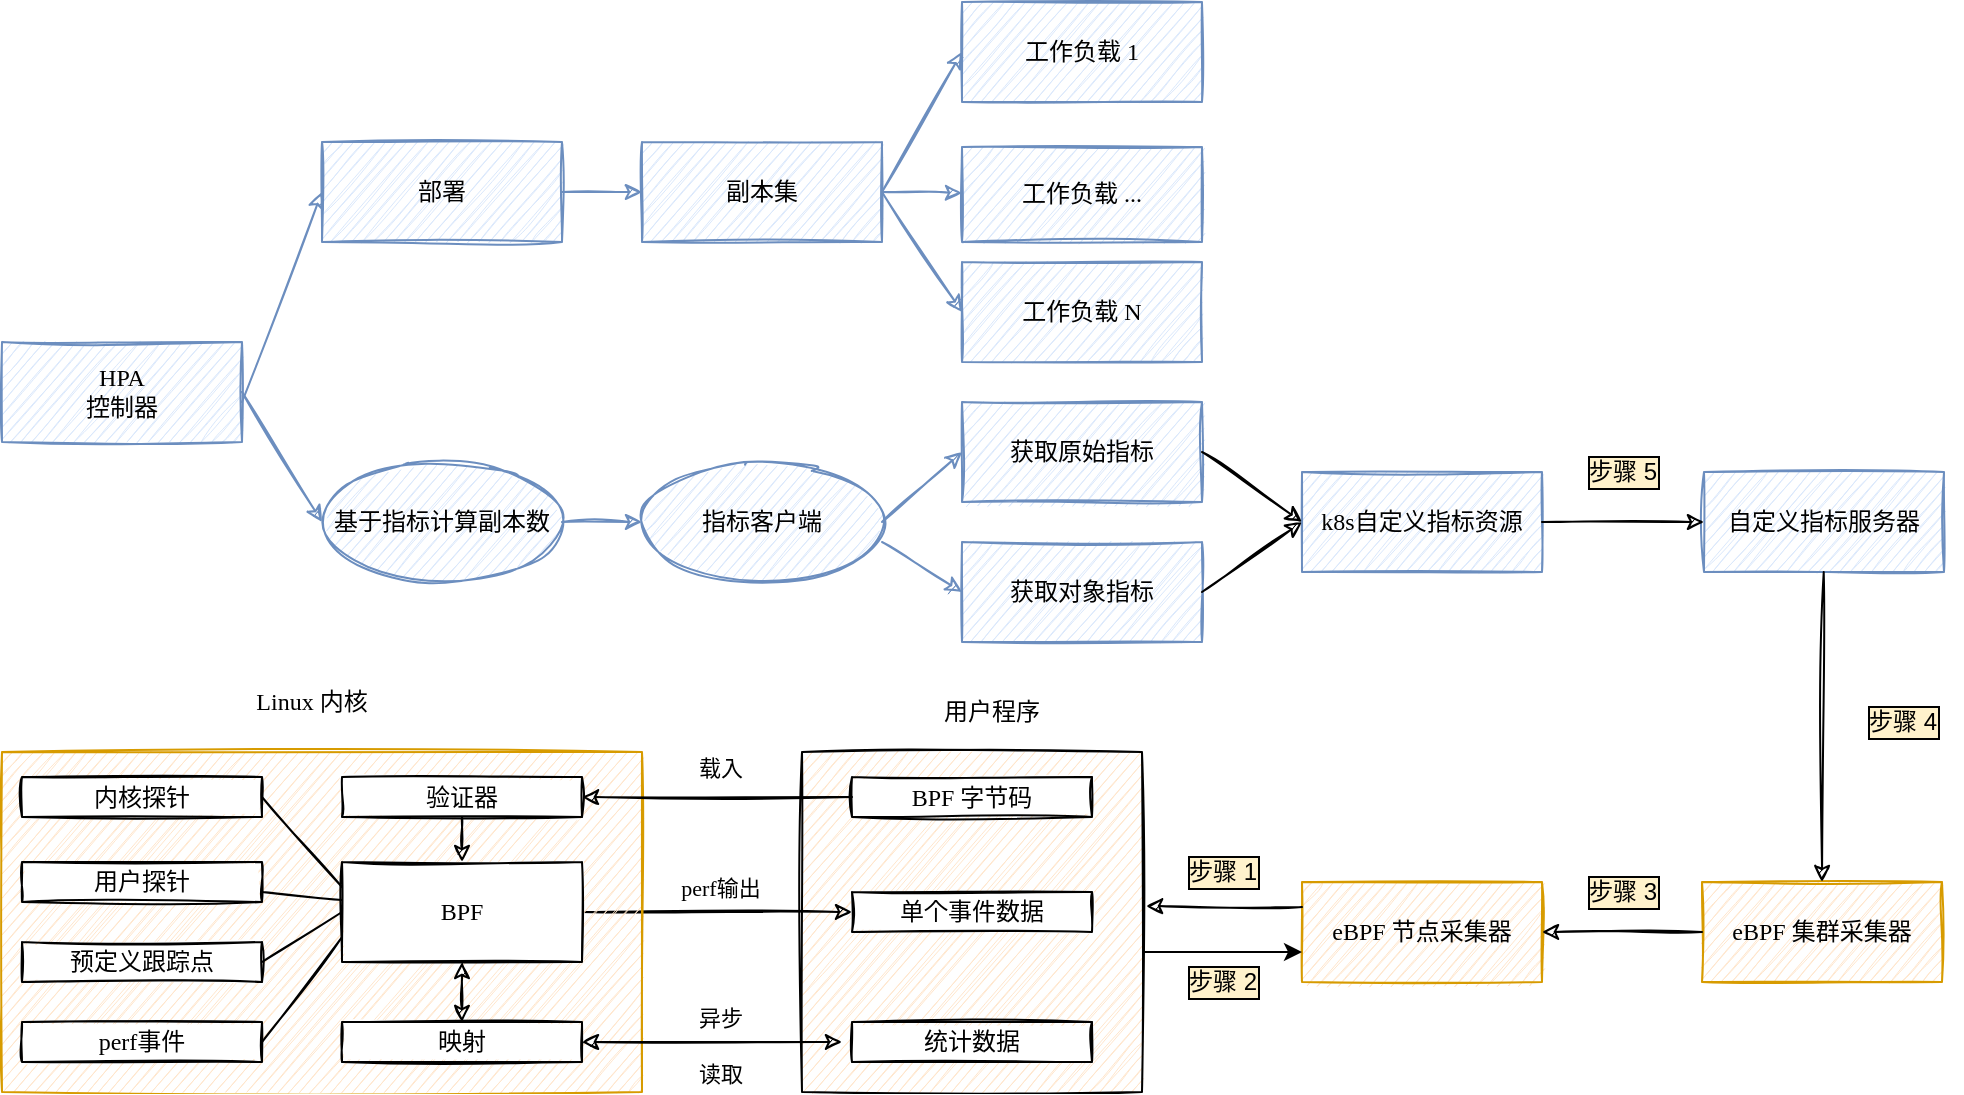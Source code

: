 <mxfile version="20.2.2" type="github">
  <diagram id="QXGcT9UggSGekBvjjp9c" name="Page-1">
    <mxGraphModel dx="1185" dy="635" grid="1" gridSize="10" guides="1" tooltips="1" connect="1" arrows="1" fold="1" page="1" pageScale="1" pageWidth="827" pageHeight="1169" background="none" math="0" shadow="0">
      <root>
        <mxCell id="0" />
        <mxCell id="1" parent="0" />
        <mxCell id="QWG24ldM00-je0MgfPXb-1" value="HPA&lt;br&gt;控制器" style="rounded=0;whiteSpace=wrap;html=1;sketch=1;fillStyle=auto;fontFamily=Comic Sans MS;fillColor=#dae8fc;strokeColor=#6c8ebf;" parent="1" vertex="1">
          <mxGeometry x="270" y="330" width="120" height="50" as="geometry" />
        </mxCell>
        <mxCell id="QWG24ldM00-je0MgfPXb-3" value="部署" style="rounded=0;whiteSpace=wrap;html=1;sketch=1;fillStyle=auto;fontFamily=Comic Sans MS;fillColor=#dae8fc;strokeColor=#6c8ebf;" parent="1" vertex="1">
          <mxGeometry x="430" y="230" width="120" height="50" as="geometry" />
        </mxCell>
        <mxCell id="QWG24ldM00-je0MgfPXb-8" value="" style="endArrow=classic;html=1;rounded=0;fontFamily=Comic Sans MS;entryX=0;entryY=0.5;entryDx=0;entryDy=0;sketch=1;fillColor=#dae8fc;strokeColor=#6c8ebf;" parent="1" target="QWG24ldM00-je0MgfPXb-3" edge="1">
          <mxGeometry width="50" height="50" relative="1" as="geometry">
            <mxPoint x="390" y="360" as="sourcePoint" />
            <mxPoint x="440" y="310" as="targetPoint" />
          </mxGeometry>
        </mxCell>
        <mxCell id="QWG24ldM00-je0MgfPXb-9" value="基于指标计算副本数" style="ellipse;whiteSpace=wrap;html=1;sketch=1;fillStyle=auto;fontFamily=Comic Sans MS;fillColor=#dae8fc;strokeColor=#6c8ebf;" parent="1" vertex="1">
          <mxGeometry x="430" y="390" width="120" height="60" as="geometry" />
        </mxCell>
        <mxCell id="QWG24ldM00-je0MgfPXb-10" value="" style="endArrow=classic;html=1;rounded=0;fontFamily=Comic Sans MS;exitX=1;exitY=0.5;exitDx=0;exitDy=0;entryX=0;entryY=0.5;entryDx=0;entryDy=0;sketch=1;fillColor=#dae8fc;strokeColor=#6c8ebf;" parent="1" source="QWG24ldM00-je0MgfPXb-1" target="QWG24ldM00-je0MgfPXb-9" edge="1">
          <mxGeometry width="50" height="50" relative="1" as="geometry">
            <mxPoint x="450" y="370" as="sourcePoint" />
            <mxPoint x="500" y="320" as="targetPoint" />
          </mxGeometry>
        </mxCell>
        <mxCell id="QWG24ldM00-je0MgfPXb-11" value="指标客户端" style="ellipse;whiteSpace=wrap;html=1;sketch=1;fillStyle=auto;fontFamily=Comic Sans MS;fillColor=#dae8fc;strokeColor=#6c8ebf;" parent="1" vertex="1">
          <mxGeometry x="590" y="390" width="120" height="60" as="geometry" />
        </mxCell>
        <mxCell id="QWG24ldM00-je0MgfPXb-12" value="" style="endArrow=classic;html=1;rounded=0;fontFamily=Comic Sans MS;exitX=1;exitY=0.5;exitDx=0;exitDy=0;entryX=0;entryY=0.5;entryDx=0;entryDy=0;sketch=1;fillColor=#dae8fc;strokeColor=#6c8ebf;" parent="1" source="QWG24ldM00-je0MgfPXb-9" target="QWG24ldM00-je0MgfPXb-11" edge="1">
          <mxGeometry width="50" height="50" relative="1" as="geometry">
            <mxPoint x="560" y="570" as="sourcePoint" />
            <mxPoint x="610" y="520" as="targetPoint" />
          </mxGeometry>
        </mxCell>
        <mxCell id="QWG24ldM00-je0MgfPXb-14" value="副本集" style="rounded=0;whiteSpace=wrap;html=1;sketch=1;fillStyle=auto;fontFamily=Comic Sans MS;fillColor=#dae8fc;strokeColor=#6c8ebf;" parent="1" vertex="1">
          <mxGeometry x="590" y="230" width="120" height="50" as="geometry" />
        </mxCell>
        <mxCell id="QWG24ldM00-je0MgfPXb-15" value="" style="endArrow=classic;html=1;rounded=0;sketch=1;fontFamily=Comic Sans MS;fillColor=#dae8fc;strokeColor=#6c8ebf;entryX=0;entryY=0.5;entryDx=0;entryDy=0;" parent="1" source="QWG24ldM00-je0MgfPXb-3" target="QWG24ldM00-je0MgfPXb-14" edge="1">
          <mxGeometry width="50" height="50" relative="1" as="geometry">
            <mxPoint x="590" y="325" as="sourcePoint" />
            <mxPoint x="630" y="275" as="targetPoint" />
          </mxGeometry>
        </mxCell>
        <mxCell id="QWG24ldM00-je0MgfPXb-16" value="获取原始指标" style="rounded=0;whiteSpace=wrap;html=1;sketch=1;fillStyle=auto;fontFamily=Comic Sans MS;fillColor=#dae8fc;strokeColor=#6c8ebf;" parent="1" vertex="1">
          <mxGeometry x="750" y="360" width="120" height="50" as="geometry" />
        </mxCell>
        <mxCell id="QWG24ldM00-je0MgfPXb-17" value="获取对象指标" style="rounded=0;whiteSpace=wrap;html=1;sketch=1;fillStyle=auto;fontFamily=Comic Sans MS;fillColor=#dae8fc;strokeColor=#6c8ebf;" parent="1" vertex="1">
          <mxGeometry x="750" y="430" width="120" height="50" as="geometry" />
        </mxCell>
        <mxCell id="QWG24ldM00-je0MgfPXb-18" value="" style="endArrow=classic;html=1;rounded=0;sketch=1;fontFamily=Comic Sans MS;exitX=1;exitY=0.5;exitDx=0;exitDy=0;entryX=0;entryY=0.5;entryDx=0;entryDy=0;fillColor=#dae8fc;strokeColor=#6c8ebf;" parent="1" source="QWG24ldM00-je0MgfPXb-11" target="QWG24ldM00-je0MgfPXb-16" edge="1">
          <mxGeometry width="50" height="50" relative="1" as="geometry">
            <mxPoint x="710" y="530" as="sourcePoint" />
            <mxPoint x="760" y="480" as="targetPoint" />
          </mxGeometry>
        </mxCell>
        <mxCell id="QWG24ldM00-je0MgfPXb-19" value="" style="endArrow=classic;html=1;rounded=0;sketch=1;fontFamily=Comic Sans MS;entryX=0;entryY=0.5;entryDx=0;entryDy=0;fillColor=#dae8fc;strokeColor=#6c8ebf;" parent="1" target="QWG24ldM00-je0MgfPXb-17" edge="1">
          <mxGeometry width="50" height="50" relative="1" as="geometry">
            <mxPoint x="710" y="430" as="sourcePoint" />
            <mxPoint x="760" y="490" as="targetPoint" />
          </mxGeometry>
        </mxCell>
        <mxCell id="QWG24ldM00-je0MgfPXb-20" value="工作负载 1" style="rounded=0;whiteSpace=wrap;html=1;sketch=1;fillStyle=auto;fontFamily=Comic Sans MS;fillColor=#dae8fc;strokeColor=#6c8ebf;" parent="1" vertex="1">
          <mxGeometry x="750" y="160" width="120" height="50" as="geometry" />
        </mxCell>
        <mxCell id="QWG24ldM00-je0MgfPXb-21" value="工作负载 ..." style="rounded=0;whiteSpace=wrap;html=1;sketch=1;fillStyle=auto;fontFamily=Comic Sans MS;fillColor=#dae8fc;strokeColor=#6c8ebf;" parent="1" vertex="1">
          <mxGeometry x="750" y="232.5" width="120" height="47.5" as="geometry" />
        </mxCell>
        <mxCell id="QWG24ldM00-je0MgfPXb-22" value="工作负载 N" style="rounded=0;whiteSpace=wrap;html=1;sketch=1;fillStyle=auto;fontFamily=Comic Sans MS;fillColor=#dae8fc;strokeColor=#6c8ebf;" parent="1" vertex="1">
          <mxGeometry x="750" y="290" width="120" height="50" as="geometry" />
        </mxCell>
        <mxCell id="QWG24ldM00-je0MgfPXb-23" value="" style="endArrow=classic;html=1;rounded=0;sketch=1;fontFamily=Comic Sans MS;entryX=0;entryY=0.5;entryDx=0;entryDy=0;fillColor=#dae8fc;strokeColor=#6c8ebf;exitX=1;exitY=0.5;exitDx=0;exitDy=0;" parent="1" source="QWG24ldM00-je0MgfPXb-14" target="QWG24ldM00-je0MgfPXb-20" edge="1">
          <mxGeometry width="50" height="50" relative="1" as="geometry">
            <mxPoint x="710" y="275" as="sourcePoint" />
            <mxPoint x="760" y="225" as="targetPoint" />
          </mxGeometry>
        </mxCell>
        <mxCell id="QWG24ldM00-je0MgfPXb-24" value="" style="endArrow=classic;html=1;rounded=0;sketch=1;fontFamily=Comic Sans MS;exitX=1;exitY=0.5;exitDx=0;exitDy=0;fillColor=#dae8fc;strokeColor=#6c8ebf;" parent="1" source="QWG24ldM00-je0MgfPXb-14" target="QWG24ldM00-je0MgfPXb-21" edge="1">
          <mxGeometry width="50" height="50" relative="1" as="geometry">
            <mxPoint x="540" y="275" as="sourcePoint" />
            <mxPoint x="590" y="225" as="targetPoint" />
          </mxGeometry>
        </mxCell>
        <mxCell id="QWG24ldM00-je0MgfPXb-25" value="" style="endArrow=classic;html=1;rounded=0;sketch=1;fontFamily=Comic Sans MS;entryX=0;entryY=0.5;entryDx=0;entryDy=0;fillColor=#dae8fc;strokeColor=#6c8ebf;exitX=1;exitY=0.5;exitDx=0;exitDy=0;" parent="1" source="QWG24ldM00-je0MgfPXb-14" target="QWG24ldM00-je0MgfPXb-22" edge="1">
          <mxGeometry width="50" height="50" relative="1" as="geometry">
            <mxPoint x="710" y="275" as="sourcePoint" />
            <mxPoint x="590" y="225" as="targetPoint" />
          </mxGeometry>
        </mxCell>
        <mxCell id="QWG24ldM00-je0MgfPXb-26" value="k8s自定义指标资源" style="rounded=0;whiteSpace=wrap;html=1;sketch=1;fillStyle=auto;fontFamily=Comic Sans MS;fillColor=#dae8fc;strokeColor=#6c8ebf;" parent="1" vertex="1">
          <mxGeometry x="920" y="395" width="120" height="50" as="geometry" />
        </mxCell>
        <mxCell id="QWG24ldM00-je0MgfPXb-27" value="自定义指标服务器" style="rounded=0;whiteSpace=wrap;html=1;sketch=1;fillStyle=auto;fontFamily=Comic Sans MS;fillColor=#dae8fc;strokeColor=#6c8ebf;" parent="1" vertex="1">
          <mxGeometry x="1121" y="395" width="120" height="50" as="geometry" />
        </mxCell>
        <mxCell id="QWG24ldM00-je0MgfPXb-28" value="eBPF 集群采集器" style="rounded=0;whiteSpace=wrap;html=1;sketch=1;fillStyle=auto;fontFamily=Comic Sans MS;fillColor=#ffe6cc;strokeColor=#d79b00;" parent="1" vertex="1">
          <mxGeometry x="1120" y="600" width="120" height="50" as="geometry" />
        </mxCell>
        <mxCell id="QWG24ldM00-je0MgfPXb-29" value="eBPF 节点采集器" style="rounded=0;whiteSpace=wrap;html=1;sketch=1;fillStyle=auto;fontFamily=Comic Sans MS;fillColor=#ffe6cc;strokeColor=#d79b00;labelBackgroundColor=none;" parent="1" vertex="1">
          <mxGeometry x="920" y="600" width="120" height="50" as="geometry" />
        </mxCell>
        <mxCell id="UNG5OgYsjP5_AlQKyO2s-38" value="" style="group" parent="1" vertex="1" connectable="0">
          <mxGeometry x="670" y="535" width="170" height="170" as="geometry" />
        </mxCell>
        <mxCell id="UNG5OgYsjP5_AlQKyO2s-26" value="" style="whiteSpace=wrap;html=1;aspect=fixed;sketch=1;fillStyle=auto;fontFamily=Comic Sans MS;fillColor=#ffe6cc;strokeColor=default;" parent="UNG5OgYsjP5_AlQKyO2s-38" vertex="1">
          <mxGeometry width="170" height="170" as="geometry" />
        </mxCell>
        <mxCell id="UNG5OgYsjP5_AlQKyO2s-27" value="BPF 字节码" style="rounded=0;whiteSpace=wrap;html=1;sketch=1;fillStyle=auto;fontFamily=Comic Sans MS;" parent="UNG5OgYsjP5_AlQKyO2s-38" vertex="1">
          <mxGeometry x="25" y="12.5" width="120" height="20" as="geometry" />
        </mxCell>
        <mxCell id="UNG5OgYsjP5_AlQKyO2s-28" value="单个事件数据" style="rounded=0;whiteSpace=wrap;html=1;sketch=1;fillStyle=auto;fontFamily=Comic Sans MS;" parent="UNG5OgYsjP5_AlQKyO2s-38" vertex="1">
          <mxGeometry x="25" y="70" width="120" height="20" as="geometry" />
        </mxCell>
        <mxCell id="UNG5OgYsjP5_AlQKyO2s-29" value="统计数据" style="rounded=0;whiteSpace=wrap;html=1;sketch=1;fillStyle=auto;fontFamily=Comic Sans MS;" parent="UNG5OgYsjP5_AlQKyO2s-38" vertex="1">
          <mxGeometry x="25" y="135" width="120" height="20" as="geometry" />
        </mxCell>
        <mxCell id="UNG5OgYsjP5_AlQKyO2s-64" value="" style="edgeStyle=orthogonalEdgeStyle;rounded=0;sketch=1;orthogonalLoop=1;jettySize=auto;html=1;fontFamily=Comic Sans MS;exitX=1;exitY=0.5;exitDx=0;exitDy=0;" parent="1" source="UNG5OgYsjP5_AlQKyO2s-23" target="UNG5OgYsjP5_AlQKyO2s-28" edge="1">
          <mxGeometry relative="1" as="geometry" />
        </mxCell>
        <object label="" id="QWG24ldM00-je0MgfPXb-30">
          <mxCell style="rounded=0;whiteSpace=wrap;html=1;sketch=1;fillStyle=auto;fontFamily=Comic Sans MS;fillColor=#ffe6cc;strokeColor=#d79b00;align=left;spacingTop=-120;" parent="1" vertex="1">
            <mxGeometry x="270" y="535" width="320" height="170" as="geometry" />
          </mxCell>
        </object>
        <mxCell id="UNG5OgYsjP5_AlQKyO2s-10" value="内核探针" style="rounded=0;whiteSpace=wrap;html=1;sketch=1;fillStyle=auto;fontFamily=Comic Sans MS;" parent="1" vertex="1">
          <mxGeometry x="280" y="547.5" width="120" height="20" as="geometry" />
        </mxCell>
        <mxCell id="UNG5OgYsjP5_AlQKyO2s-19" value="用户探针" style="rounded=0;whiteSpace=wrap;html=1;sketch=1;fillStyle=auto;fontFamily=Comic Sans MS;" parent="1" vertex="1">
          <mxGeometry x="280" y="590" width="120" height="20" as="geometry" />
        </mxCell>
        <mxCell id="UNG5OgYsjP5_AlQKyO2s-20" value="预定义跟踪点" style="rounded=0;whiteSpace=wrap;html=1;sketch=1;fillStyle=auto;fontFamily=Comic Sans MS;" parent="1" vertex="1">
          <mxGeometry x="280" y="630" width="120" height="20" as="geometry" />
        </mxCell>
        <mxCell id="UNG5OgYsjP5_AlQKyO2s-21" value="Linux 内核" style="text;html=1;strokeColor=none;fillColor=none;align=center;verticalAlign=middle;whiteSpace=wrap;rounded=0;sketch=1;fillStyle=auto;fontFamily=Comic Sans MS;" parent="1" vertex="1">
          <mxGeometry x="370" y="495" width="110" height="30" as="geometry" />
        </mxCell>
        <mxCell id="UNG5OgYsjP5_AlQKyO2s-22" value="验证器" style="rounded=0;whiteSpace=wrap;html=1;sketch=1;fillStyle=auto;fontFamily=Comic Sans MS;" parent="1" vertex="1">
          <mxGeometry x="440" y="547.5" width="120" height="20" as="geometry" />
        </mxCell>
        <mxCell id="UNG5OgYsjP5_AlQKyO2s-23" value="BPF" style="rounded=0;whiteSpace=wrap;html=1;sketch=1;fillStyle=auto;fontFamily=Comic Sans MS;" parent="1" vertex="1">
          <mxGeometry x="440" y="590" width="120" height="50" as="geometry" />
        </mxCell>
        <mxCell id="UNG5OgYsjP5_AlQKyO2s-24" value="映射" style="rounded=0;whiteSpace=wrap;html=1;sketch=1;fillStyle=auto;fontFamily=Comic Sans MS;" parent="1" vertex="1">
          <mxGeometry x="440" y="670" width="120" height="20" as="geometry" />
        </mxCell>
        <mxCell id="UNG5OgYsjP5_AlQKyO2s-47" value="" style="endArrow=classic;html=1;rounded=0;sketch=1;fontFamily=Comic Sans MS;exitX=0;exitY=0.25;exitDx=0;exitDy=0;entryX=1.012;entryY=0.453;entryDx=0;entryDy=0;entryPerimeter=0;" parent="1" source="QWG24ldM00-je0MgfPXb-29" target="UNG5OgYsjP5_AlQKyO2s-26" edge="1">
          <mxGeometry relative="1" as="geometry">
            <mxPoint x="827" y="589.5" as="sourcePoint" />
            <mxPoint x="850" y="625" as="targetPoint" />
            <Array as="points" />
          </mxGeometry>
        </mxCell>
        <mxCell id="UNG5OgYsjP5_AlQKyO2s-53" value="" style="endArrow=none;html=1;rounded=0;sketch=1;fontFamily=Comic Sans MS;exitX=1;exitY=0.5;exitDx=0;exitDy=0;entryX=0;entryY=0.25;entryDx=0;entryDy=0;" parent="1" source="UNG5OgYsjP5_AlQKyO2s-10" target="UNG5OgYsjP5_AlQKyO2s-23" edge="1">
          <mxGeometry width="50" height="50" relative="1" as="geometry">
            <mxPoint x="820" y="520" as="sourcePoint" />
            <mxPoint x="780" y="530" as="targetPoint" />
          </mxGeometry>
        </mxCell>
        <mxCell id="UNG5OgYsjP5_AlQKyO2s-54" value="" style="endArrow=none;html=1;rounded=0;sketch=1;fontFamily=Comic Sans MS;exitX=1;exitY=0.75;exitDx=0;exitDy=0;" parent="1" source="UNG5OgYsjP5_AlQKyO2s-19" target="UNG5OgYsjP5_AlQKyO2s-23" edge="1">
          <mxGeometry width="50" height="50" relative="1" as="geometry">
            <mxPoint x="410" y="575" as="sourcePoint" />
            <mxPoint x="440" y="625" as="targetPoint" />
          </mxGeometry>
        </mxCell>
        <mxCell id="UNG5OgYsjP5_AlQKyO2s-55" value="" style="endArrow=none;html=1;rounded=0;sketch=1;fontFamily=Comic Sans MS;exitX=1;exitY=0.5;exitDx=0;exitDy=0;entryX=0;entryY=0.5;entryDx=0;entryDy=0;" parent="1" source="UNG5OgYsjP5_AlQKyO2s-20" target="UNG5OgYsjP5_AlQKyO2s-23" edge="1">
          <mxGeometry width="50" height="50" relative="1" as="geometry">
            <mxPoint x="410" y="635" as="sourcePoint" />
            <mxPoint x="440" y="620" as="targetPoint" />
          </mxGeometry>
        </mxCell>
        <mxCell id="UNG5OgYsjP5_AlQKyO2s-57" value="" style="endArrow=classic;html=1;rounded=0;sketch=1;fontFamily=Comic Sans MS;exitX=0;exitY=0.5;exitDx=0;exitDy=0;entryX=1;entryY=0.5;entryDx=0;entryDy=0;" parent="1" source="UNG5OgYsjP5_AlQKyO2s-27" target="UNG5OgYsjP5_AlQKyO2s-22" edge="1">
          <mxGeometry width="50" height="50" relative="1" as="geometry">
            <mxPoint x="820" y="520" as="sourcePoint" />
            <mxPoint x="870" y="470" as="targetPoint" />
          </mxGeometry>
        </mxCell>
        <mxCell id="UNG5OgYsjP5_AlQKyO2s-58" value="" style="endArrow=classic;html=1;rounded=0;sketch=1;fontFamily=Comic Sans MS;exitX=0.5;exitY=1;exitDx=0;exitDy=0;entryX=0.5;entryY=0;entryDx=0;entryDy=0;" parent="1" source="UNG5OgYsjP5_AlQKyO2s-22" target="UNG5OgYsjP5_AlQKyO2s-23" edge="1">
          <mxGeometry width="50" height="50" relative="1" as="geometry">
            <mxPoint x="820" y="520" as="sourcePoint" />
            <mxPoint x="560" y="625" as="targetPoint" />
          </mxGeometry>
        </mxCell>
        <mxCell id="UNG5OgYsjP5_AlQKyO2s-59" value="perf事件" style="rounded=0;whiteSpace=wrap;html=1;sketch=1;fillStyle=auto;fontFamily=Comic Sans MS;" parent="1" vertex="1">
          <mxGeometry x="280" y="670" width="120" height="20" as="geometry" />
        </mxCell>
        <mxCell id="UNG5OgYsjP5_AlQKyO2s-60" value="" style="endArrow=none;html=1;rounded=0;sketch=1;fontFamily=Comic Sans MS;exitX=1;exitY=0.5;exitDx=0;exitDy=0;entryX=0;entryY=0.75;entryDx=0;entryDy=0;" parent="1" source="UNG5OgYsjP5_AlQKyO2s-59" target="UNG5OgYsjP5_AlQKyO2s-23" edge="1">
          <mxGeometry width="50" height="50" relative="1" as="geometry">
            <mxPoint x="820" y="520" as="sourcePoint" />
            <mxPoint x="870" y="470" as="targetPoint" />
          </mxGeometry>
        </mxCell>
        <mxCell id="UNG5OgYsjP5_AlQKyO2s-68" value="载入" style="edgeLabel;resizable=0;html=1;align=center;verticalAlign=middle;sketch=1;fillStyle=auto;fontFamily=Comic Sans MS;" parent="1" connectable="0" vertex="1">
          <mxGeometry x="620" y="525" as="geometry">
            <mxPoint x="9" y="18" as="offset" />
          </mxGeometry>
        </mxCell>
        <mxCell id="UNG5OgYsjP5_AlQKyO2s-69" value="perf输出" style="edgeLabel;resizable=0;html=1;align=center;verticalAlign=middle;sketch=1;fillStyle=auto;fontFamily=Comic Sans MS;" parent="1" connectable="0" vertex="1">
          <mxGeometry x="620" y="585" as="geometry">
            <mxPoint x="9" y="18" as="offset" />
          </mxGeometry>
        </mxCell>
        <mxCell id="UNG5OgYsjP5_AlQKyO2s-70" value="异步" style="edgeLabel;resizable=0;html=1;align=center;verticalAlign=middle;sketch=1;fillStyle=auto;fontFamily=Comic Sans MS;" parent="1" connectable="0" vertex="1">
          <mxGeometry x="620" y="650" as="geometry">
            <mxPoint x="9" y="18" as="offset" />
          </mxGeometry>
        </mxCell>
        <mxCell id="UNG5OgYsjP5_AlQKyO2s-71" value="" style="endArrow=classic;startArrow=classic;html=1;rounded=0;sketch=1;fontFamily=Comic Sans MS;exitX=1;exitY=0.5;exitDx=0;exitDy=0;" parent="1" source="UNG5OgYsjP5_AlQKyO2s-24" edge="1">
          <mxGeometry width="50" height="50" relative="1" as="geometry">
            <mxPoint x="820" y="520" as="sourcePoint" />
            <mxPoint x="690" y="680" as="targetPoint" />
          </mxGeometry>
        </mxCell>
        <mxCell id="UNG5OgYsjP5_AlQKyO2s-72" value="读取" style="edgeLabel;resizable=0;html=1;align=center;verticalAlign=middle;sketch=1;fillStyle=auto;fontFamily=Comic Sans MS;" parent="1" connectable="0" vertex="1">
          <mxGeometry x="620" y="677.5" as="geometry">
            <mxPoint x="9" y="18" as="offset" />
          </mxGeometry>
        </mxCell>
        <mxCell id="UNG5OgYsjP5_AlQKyO2s-73" value="" style="endArrow=classic;startArrow=classic;html=1;rounded=0;sketch=1;fontFamily=Comic Sans MS;exitX=0.5;exitY=1;exitDx=0;exitDy=0;" parent="1" source="UNG5OgYsjP5_AlQKyO2s-23" target="UNG5OgYsjP5_AlQKyO2s-24" edge="1">
          <mxGeometry width="50" height="50" relative="1" as="geometry">
            <mxPoint x="570" y="690" as="sourcePoint" />
            <mxPoint x="710" y="690" as="targetPoint" />
          </mxGeometry>
        </mxCell>
        <mxCell id="UNG5OgYsjP5_AlQKyO2s-74" value="" style="endArrow=classic;html=1;rounded=0;sketch=1;fontFamily=Comic Sans MS;entryX=0.5;entryY=0;entryDx=0;entryDy=0;" parent="1" source="QWG24ldM00-je0MgfPXb-27" target="QWG24ldM00-je0MgfPXb-28" edge="1">
          <mxGeometry width="50" height="50" relative="1" as="geometry">
            <mxPoint x="820" y="520" as="sourcePoint" />
            <mxPoint x="1140" y="600" as="targetPoint" />
          </mxGeometry>
        </mxCell>
        <mxCell id="UNG5OgYsjP5_AlQKyO2s-77" value="" style="endArrow=classic;html=1;rounded=0;sketch=1;fontFamily=Comic Sans MS;entryX=1;entryY=0.5;entryDx=0;entryDy=0;exitX=0;exitY=0.5;exitDx=0;exitDy=0;" parent="1" source="QWG24ldM00-je0MgfPXb-28" target="QWG24ldM00-je0MgfPXb-29" edge="1">
          <mxGeometry width="50" height="50" relative="1" as="geometry">
            <mxPoint x="1090" y="567.5" as="sourcePoint" />
            <mxPoint x="1040" y="567.5" as="targetPoint" />
          </mxGeometry>
        </mxCell>
        <mxCell id="UNG5OgYsjP5_AlQKyO2s-80" value="用户程序" style="text;html=1;strokeColor=none;fillColor=none;align=center;verticalAlign=middle;whiteSpace=wrap;rounded=0;sketch=1;fillStyle=auto;fontFamily=Comic Sans MS;" parent="1" vertex="1">
          <mxGeometry x="710" y="500" width="110" height="30" as="geometry" />
        </mxCell>
        <mxCell id="UNG5OgYsjP5_AlQKyO2s-82" value="" style="endArrow=classic;html=1;rounded=0;sketch=1;fontFamily=Comic Sans MS;exitX=1;exitY=0.5;exitDx=0;exitDy=0;entryX=0;entryY=0.5;entryDx=0;entryDy=0;" parent="1" source="QWG24ldM00-je0MgfPXb-16" target="QWG24ldM00-je0MgfPXb-26" edge="1">
          <mxGeometry width="50" height="50" relative="1" as="geometry">
            <mxPoint x="820" y="500" as="sourcePoint" />
            <mxPoint x="906" y="400" as="targetPoint" />
          </mxGeometry>
        </mxCell>
        <mxCell id="UNG5OgYsjP5_AlQKyO2s-83" value="" style="endArrow=classic;html=1;rounded=0;sketch=1;fontFamily=Comic Sans MS;exitX=1;exitY=0.5;exitDx=0;exitDy=0;entryX=0;entryY=0.5;entryDx=0;entryDy=0;" parent="1" source="QWG24ldM00-je0MgfPXb-17" target="QWG24ldM00-je0MgfPXb-26" edge="1">
          <mxGeometry width="50" height="50" relative="1" as="geometry">
            <mxPoint x="880" y="395" as="sourcePoint" />
            <mxPoint x="910" y="420" as="targetPoint" />
          </mxGeometry>
        </mxCell>
        <mxCell id="UNG5OgYsjP5_AlQKyO2s-84" value="" style="endArrow=classic;html=1;rounded=0;sketch=1;fontFamily=Comic Sans MS;entryX=0;entryY=0.5;entryDx=0;entryDy=0;exitX=1;exitY=0.5;exitDx=0;exitDy=0;" parent="1" source="QWG24ldM00-je0MgfPXb-26" target="QWG24ldM00-je0MgfPXb-27" edge="1">
          <mxGeometry width="50" height="50" relative="1" as="geometry">
            <mxPoint x="1020" y="405" as="sourcePoint" />
            <mxPoint x="920" y="415" as="targetPoint" />
          </mxGeometry>
        </mxCell>
        <mxCell id="dT_7UdyjDz0R1G1nE9jy-1" value="步骤 1" style="text;html=1;resizable=0;autosize=1;align=center;verticalAlign=middle;points=[];fillColor=none;strokeColor=none;rounded=0;labelBackgroundColor=#FFF2CC;labelBorderColor=#000000;" parent="1" vertex="1">
          <mxGeometry x="850" y="580" width="60" height="30" as="geometry" />
        </mxCell>
        <mxCell id="dT_7UdyjDz0R1G1nE9jy-3" value="" style="endArrow=classic;html=1;rounded=0;exitX=1;exitY=0.588;exitDx=0;exitDy=0;exitPerimeter=0;" parent="1" source="UNG5OgYsjP5_AlQKyO2s-26" edge="1">
          <mxGeometry width="50" height="50" relative="1" as="geometry">
            <mxPoint x="700" y="420" as="sourcePoint" />
            <mxPoint x="920" y="635" as="targetPoint" />
          </mxGeometry>
        </mxCell>
        <mxCell id="dT_7UdyjDz0R1G1nE9jy-4" value="步骤 2" style="text;html=1;resizable=0;autosize=1;align=center;verticalAlign=middle;points=[];fillColor=none;strokeColor=none;rounded=0;labelBackgroundColor=#FFF2CC;labelBorderColor=default;" parent="1" vertex="1">
          <mxGeometry x="850" y="635" width="60" height="30" as="geometry" />
        </mxCell>
        <mxCell id="dT_7UdyjDz0R1G1nE9jy-5" value="步骤 3" style="text;html=1;resizable=0;autosize=1;align=center;verticalAlign=middle;points=[];fillColor=none;strokeColor=none;rounded=0;labelBackgroundColor=#FFF2CC;labelBorderColor=default;" parent="1" vertex="1">
          <mxGeometry x="1050" y="590" width="60" height="30" as="geometry" />
        </mxCell>
        <mxCell id="dT_7UdyjDz0R1G1nE9jy-6" value="步骤 4" style="text;html=1;resizable=0;autosize=1;align=center;verticalAlign=middle;points=[];fillColor=none;strokeColor=none;rounded=0;labelBackgroundColor=#FFF2CC;labelBorderColor=default;" parent="1" vertex="1">
          <mxGeometry x="1190" y="505" width="60" height="30" as="geometry" />
        </mxCell>
        <mxCell id="dT_7UdyjDz0R1G1nE9jy-7" value="步骤 5" style="text;html=1;resizable=0;autosize=1;align=center;verticalAlign=middle;points=[];fillColor=none;strokeColor=none;rounded=0;labelBackgroundColor=#FFF2CC;labelBorderColor=default;" parent="1" vertex="1">
          <mxGeometry x="1050" y="380" width="60" height="30" as="geometry" />
        </mxCell>
      </root>
    </mxGraphModel>
  </diagram>
</mxfile>
